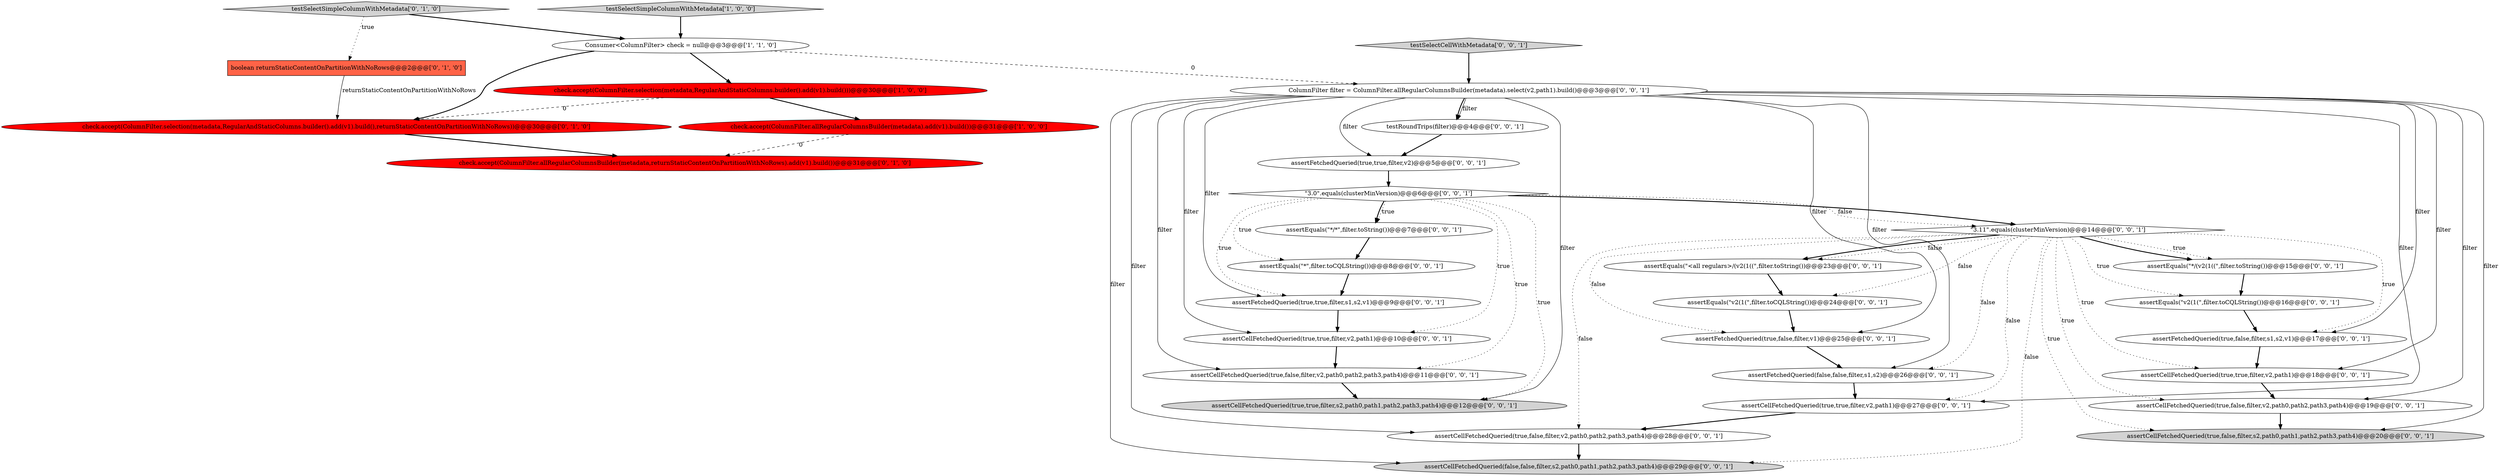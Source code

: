 digraph {
2 [style = filled, label = "check.accept(ColumnFilter.selection(metadata,RegularAndStaticColumns.builder().add(v1).build()))@@@30@@@['1', '0', '0']", fillcolor = red, shape = ellipse image = "AAA1AAABBB1BBB"];
20 [style = filled, label = "assertCellFetchedQueried(true,true,filter,v2,path1)@@@10@@@['0', '0', '1']", fillcolor = white, shape = ellipse image = "AAA0AAABBB3BBB"];
10 [style = filled, label = "ColumnFilter filter = ColumnFilter.allRegularColumnsBuilder(metadata).select(v2,path1).build()@@@3@@@['0', '0', '1']", fillcolor = white, shape = ellipse image = "AAA0AAABBB3BBB"];
27 [style = filled, label = "assertEquals(\"*\",filter.toCQLString())@@@8@@@['0', '0', '1']", fillcolor = white, shape = ellipse image = "AAA0AAABBB3BBB"];
28 [style = filled, label = "assertEquals(\"v2(1(\",filter.toCQLString())@@@24@@@['0', '0', '1']", fillcolor = white, shape = ellipse image = "AAA0AAABBB3BBB"];
11 [style = filled, label = "assertCellFetchedQueried(false,false,filter,s2,path0,path1,path2,path3,path4)@@@29@@@['0', '0', '1']", fillcolor = lightgray, shape = ellipse image = "AAA0AAABBB3BBB"];
19 [style = filled, label = "assertCellFetchedQueried(true,true,filter,v2,path1)@@@27@@@['0', '0', '1']", fillcolor = white, shape = ellipse image = "AAA0AAABBB3BBB"];
25 [style = filled, label = "assertCellFetchedQueried(true,false,filter,v2,path0,path2,path3,path4)@@@11@@@['0', '0', '1']", fillcolor = white, shape = ellipse image = "AAA0AAABBB3BBB"];
29 [style = filled, label = "\"3.11\".equals(clusterMinVersion)@@@14@@@['0', '0', '1']", fillcolor = white, shape = diamond image = "AAA0AAABBB3BBB"];
16 [style = filled, label = "\"3.0\".equals(clusterMinVersion)@@@6@@@['0', '0', '1']", fillcolor = white, shape = diamond image = "AAA0AAABBB3BBB"];
15 [style = filled, label = "assertCellFetchedQueried(true,false,filter,v2,path0,path2,path3,path4)@@@19@@@['0', '0', '1']", fillcolor = white, shape = ellipse image = "AAA0AAABBB3BBB"];
7 [style = filled, label = "check.accept(ColumnFilter.selection(metadata,RegularAndStaticColumns.builder().add(v1).build(),returnStaticContentOnPartitionWithNoRows))@@@30@@@['0', '1', '0']", fillcolor = red, shape = ellipse image = "AAA1AAABBB2BBB"];
31 [style = filled, label = "testSelectCellWithMetadata['0', '0', '1']", fillcolor = lightgray, shape = diamond image = "AAA0AAABBB3BBB"];
21 [style = filled, label = "assertFetchedQueried(true,false,filter,s1,s2,v1)@@@17@@@['0', '0', '1']", fillcolor = white, shape = ellipse image = "AAA0AAABBB3BBB"];
9 [style = filled, label = "assertCellFetchedQueried(true,false,filter,v2,path0,path2,path3,path4)@@@28@@@['0', '0', '1']", fillcolor = white, shape = ellipse image = "AAA0AAABBB3BBB"];
4 [style = filled, label = "check.accept(ColumnFilter.allRegularColumnsBuilder(metadata,returnStaticContentOnPartitionWithNoRows).add(v1).build())@@@31@@@['0', '1', '0']", fillcolor = red, shape = ellipse image = "AAA1AAABBB2BBB"];
26 [style = filled, label = "assertCellFetchedQueried(true,true,filter,s2,path0,path1,path2,path3,path4)@@@12@@@['0', '0', '1']", fillcolor = lightgray, shape = ellipse image = "AAA0AAABBB3BBB"];
23 [style = filled, label = "assertFetchedQueried(true,false,filter,v1)@@@25@@@['0', '0', '1']", fillcolor = white, shape = ellipse image = "AAA0AAABBB3BBB"];
30 [style = filled, label = "assertFetchedQueried(false,false,filter,s1,s2)@@@26@@@['0', '0', '1']", fillcolor = white, shape = ellipse image = "AAA0AAABBB3BBB"];
17 [style = filled, label = "assertFetchedQueried(true,true,filter,s1,s2,v1)@@@9@@@['0', '0', '1']", fillcolor = white, shape = ellipse image = "AAA0AAABBB3BBB"];
22 [style = filled, label = "assertCellFetchedQueried(true,true,filter,v2,path1)@@@18@@@['0', '0', '1']", fillcolor = white, shape = ellipse image = "AAA0AAABBB3BBB"];
6 [style = filled, label = "boolean returnStaticContentOnPartitionWithNoRows@@@2@@@['0', '1', '0']", fillcolor = tomato, shape = box image = "AAA1AAABBB2BBB"];
24 [style = filled, label = "testRoundTrips(filter)@@@4@@@['0', '0', '1']", fillcolor = white, shape = ellipse image = "AAA0AAABBB3BBB"];
5 [style = filled, label = "testSelectSimpleColumnWithMetadata['0', '1', '0']", fillcolor = lightgray, shape = diamond image = "AAA0AAABBB2BBB"];
32 [style = filled, label = "assertEquals(\"*/*\",filter.toString())@@@7@@@['0', '0', '1']", fillcolor = white, shape = ellipse image = "AAA0AAABBB3BBB"];
18 [style = filled, label = "assertEquals(\"<all regulars>/(v2(1((\",filter.toString())@@@23@@@['0', '0', '1']", fillcolor = white, shape = ellipse image = "AAA0AAABBB3BBB"];
1 [style = filled, label = "check.accept(ColumnFilter.allRegularColumnsBuilder(metadata).add(v1).build())@@@31@@@['1', '0', '0']", fillcolor = red, shape = ellipse image = "AAA1AAABBB1BBB"];
14 [style = filled, label = "assertEquals(\"*/(v2(1((\",filter.toString())@@@15@@@['0', '0', '1']", fillcolor = white, shape = ellipse image = "AAA0AAABBB3BBB"];
8 [style = filled, label = "assertFetchedQueried(true,true,filter,v2)@@@5@@@['0', '0', '1']", fillcolor = white, shape = ellipse image = "AAA0AAABBB3BBB"];
3 [style = filled, label = "Consumer<ColumnFilter> check = null@@@3@@@['1', '1', '0']", fillcolor = white, shape = ellipse image = "AAA0AAABBB1BBB"];
0 [style = filled, label = "testSelectSimpleColumnWithMetadata['1', '0', '0']", fillcolor = lightgray, shape = diamond image = "AAA0AAABBB1BBB"];
13 [style = filled, label = "assertCellFetchedQueried(true,false,filter,s2,path0,path1,path2,path3,path4)@@@20@@@['0', '0', '1']", fillcolor = lightgray, shape = ellipse image = "AAA0AAABBB3BBB"];
12 [style = filled, label = "assertEquals(\"v2(1(\",filter.toCQLString())@@@16@@@['0', '0', '1']", fillcolor = white, shape = ellipse image = "AAA0AAABBB3BBB"];
0->3 [style = bold, label=""];
5->3 [style = bold, label=""];
8->16 [style = bold, label=""];
10->8 [style = solid, label="filter"];
16->29 [style = dotted, label="false"];
15->13 [style = bold, label=""];
10->30 [style = solid, label="filter"];
22->15 [style = bold, label=""];
29->23 [style = dotted, label="false"];
29->30 [style = dotted, label="false"];
23->30 [style = bold, label=""];
9->11 [style = bold, label=""];
10->25 [style = solid, label="filter"];
10->9 [style = solid, label="filter"];
10->17 [style = solid, label="filter"];
29->11 [style = dotted, label="false"];
12->21 [style = bold, label=""];
2->1 [style = bold, label=""];
10->24 [style = bold, label=""];
16->29 [style = bold, label=""];
16->17 [style = dotted, label="true"];
10->23 [style = solid, label="filter"];
5->6 [style = dotted, label="true"];
1->4 [style = dashed, label="0"];
16->20 [style = dotted, label="true"];
32->27 [style = bold, label=""];
10->24 [style = solid, label="filter"];
16->32 [style = bold, label=""];
10->22 [style = solid, label="filter"];
29->12 [style = dotted, label="true"];
7->4 [style = bold, label=""];
2->7 [style = dashed, label="0"];
29->15 [style = dotted, label="true"];
20->25 [style = bold, label=""];
18->28 [style = bold, label=""];
10->26 [style = solid, label="filter"];
29->28 [style = dotted, label="false"];
29->18 [style = bold, label=""];
16->26 [style = dotted, label="true"];
29->22 [style = dotted, label="true"];
30->19 [style = bold, label=""];
29->18 [style = dotted, label="false"];
29->9 [style = dotted, label="false"];
10->13 [style = solid, label="filter"];
29->13 [style = dotted, label="true"];
3->2 [style = bold, label=""];
3->7 [style = bold, label=""];
19->9 [style = bold, label=""];
21->22 [style = bold, label=""];
28->23 [style = bold, label=""];
31->10 [style = bold, label=""];
29->14 [style = dotted, label="true"];
29->19 [style = dotted, label="false"];
14->12 [style = bold, label=""];
25->26 [style = bold, label=""];
29->14 [style = bold, label=""];
27->17 [style = bold, label=""];
6->7 [style = solid, label="returnStaticContentOnPartitionWithNoRows"];
16->32 [style = dotted, label="true"];
29->21 [style = dotted, label="true"];
16->27 [style = dotted, label="true"];
10->11 [style = solid, label="filter"];
3->10 [style = dashed, label="0"];
24->8 [style = bold, label=""];
10->19 [style = solid, label="filter"];
10->15 [style = solid, label="filter"];
16->25 [style = dotted, label="true"];
10->20 [style = solid, label="filter"];
10->21 [style = solid, label="filter"];
17->20 [style = bold, label=""];
}
